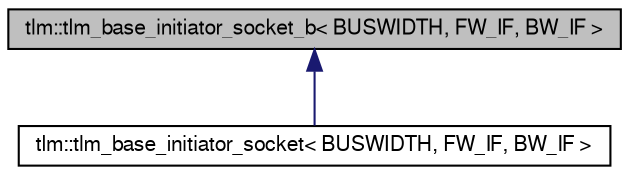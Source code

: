 digraph G
{
  edge [fontname="FreeSans",fontsize="10",labelfontname="FreeSans",labelfontsize="10"];
  node [fontname="FreeSans",fontsize="10",shape=record];
  Node1 [label="tlm::tlm_base_initiator_socket_b\< BUSWIDTH, FW_IF, BW_IF \>",height=0.2,width=0.4,color="black", fillcolor="grey75", style="filled" fontcolor="black"];
  Node1 -> Node2 [dir=back,color="midnightblue",fontsize="10",style="solid",fontname="FreeSans"];
  Node2 [label="tlm::tlm_base_initiator_socket\< BUSWIDTH, FW_IF, BW_IF \>",height=0.2,width=0.4,color="black", fillcolor="white", style="filled",URL="$a00056.html"];
}
